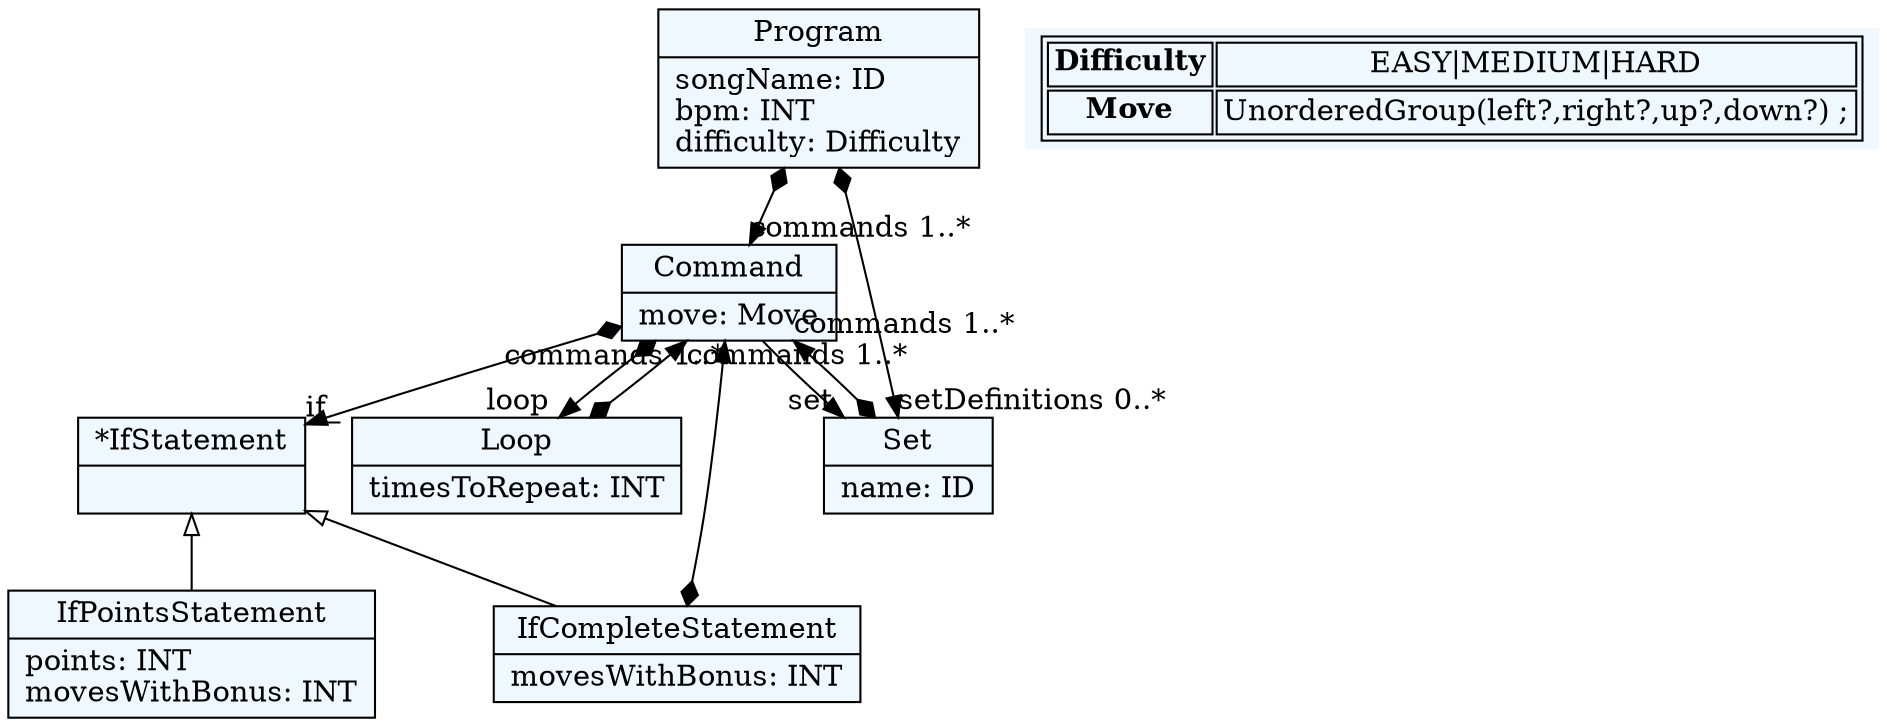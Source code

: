 
    digraph textX {
    fontname = "Bitstream Vera Sans"
    fontsize = 8
    node[
        shape=record,
        style=filled,
        fillcolor=aliceblue
    ]
    nodesep = 0.3
    edge[dir=black,arrowtail=empty]


1639337776112[ label="{Program|songName: ID\lbpm: INT\ldifficulty: Difficulty\l}"]

1639337778992[ label="{Command|move: Move\l}"]

1639337785712[ label="{*IfStatement|}"]

1639337773232[ label="{IfPointsStatement|points: INT\lmovesWithBonus: INT\l}"]

1639337774192[ label="{IfCompleteStatement|movesWithBonus: INT\l}"]

1639337801072[ label="{Loop|timesToRepeat: INT\l}"]

1639337790512[ label="{Set|name: ID\l}"]



1639337776112 -> 1639337790512[arrowtail=diamond, dir=both, headlabel="setDefinitions 0..*"]
1639337776112 -> 1639337778992[arrowtail=diamond, dir=both, headlabel="commands 1..*"]
1639337778992 -> 1639337785712[arrowtail=diamond, dir=both, headlabel="if_ "]
1639337778992 -> 1639337801072[arrowtail=diamond, dir=both, headlabel="loop "]
1639337778992 -> 1639337790512[headlabel="set "]
1639337785712 -> 1639337774192 [dir=back]
1639337785712 -> 1639337773232 [dir=back]
1639337774192 -> 1639337778992[arrowtail=diamond, dir=both, headlabel="commands 1..*"]
1639337801072 -> 1639337778992[arrowtail=diamond, dir=both, headlabel="commands 1..*"]
1639337790512 -> 1639337778992[arrowtail=diamond, dir=both, headlabel="commands 1..*"]
match_rules [ shape=plaintext, label=< <table>
	<tr>
		<td><b>Difficulty</b></td><td>EASY|MEDIUM|HARD</td>
	</tr>
	<tr>
		<td><b>Move</b></td><td>UnorderedGroup(left?,right?,up?,down?) ;</td>
	</tr>
</table> >]


}
